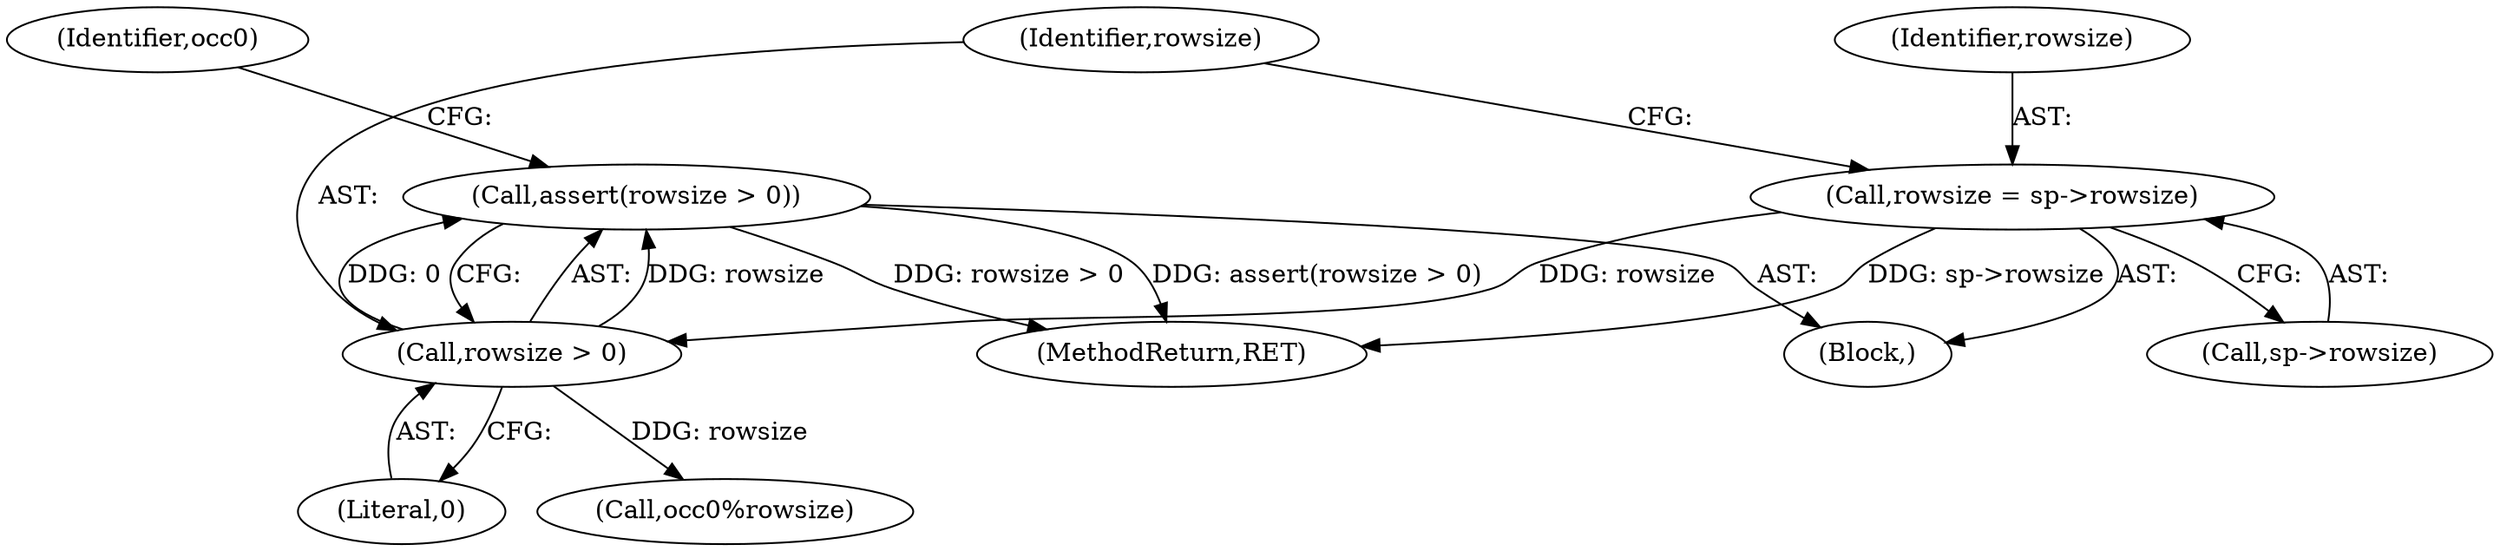 digraph "0_libtiff_3ca657a8793dd011bf869695d72ad31c779c3cc1_0@API" {
"1000134" [label="(Call,assert(rowsize > 0))"];
"1000135" [label="(Call,rowsize > 0)"];
"1000129" [label="(Call,rowsize = sp->rowsize)"];
"1000137" [label="(Literal,0)"];
"1000127" [label="(Block,)"];
"1000134" [label="(Call,assert(rowsize > 0))"];
"1000136" [label="(Identifier,rowsize)"];
"1000131" [label="(Call,sp->rowsize)"];
"1000141" [label="(Identifier,occ0)"];
"1000140" [label="(Call,occ0%rowsize)"];
"1000135" [label="(Call,rowsize > 0)"];
"1000129" [label="(Call,rowsize = sp->rowsize)"];
"1000184" [label="(MethodReturn,RET)"];
"1000130" [label="(Identifier,rowsize)"];
"1000134" -> "1000127"  [label="AST: "];
"1000134" -> "1000135"  [label="CFG: "];
"1000135" -> "1000134"  [label="AST: "];
"1000141" -> "1000134"  [label="CFG: "];
"1000134" -> "1000184"  [label="DDG: assert(rowsize > 0)"];
"1000134" -> "1000184"  [label="DDG: rowsize > 0"];
"1000135" -> "1000134"  [label="DDG: rowsize"];
"1000135" -> "1000134"  [label="DDG: 0"];
"1000135" -> "1000137"  [label="CFG: "];
"1000136" -> "1000135"  [label="AST: "];
"1000137" -> "1000135"  [label="AST: "];
"1000129" -> "1000135"  [label="DDG: rowsize"];
"1000135" -> "1000140"  [label="DDG: rowsize"];
"1000129" -> "1000127"  [label="AST: "];
"1000129" -> "1000131"  [label="CFG: "];
"1000130" -> "1000129"  [label="AST: "];
"1000131" -> "1000129"  [label="AST: "];
"1000136" -> "1000129"  [label="CFG: "];
"1000129" -> "1000184"  [label="DDG: sp->rowsize"];
}
